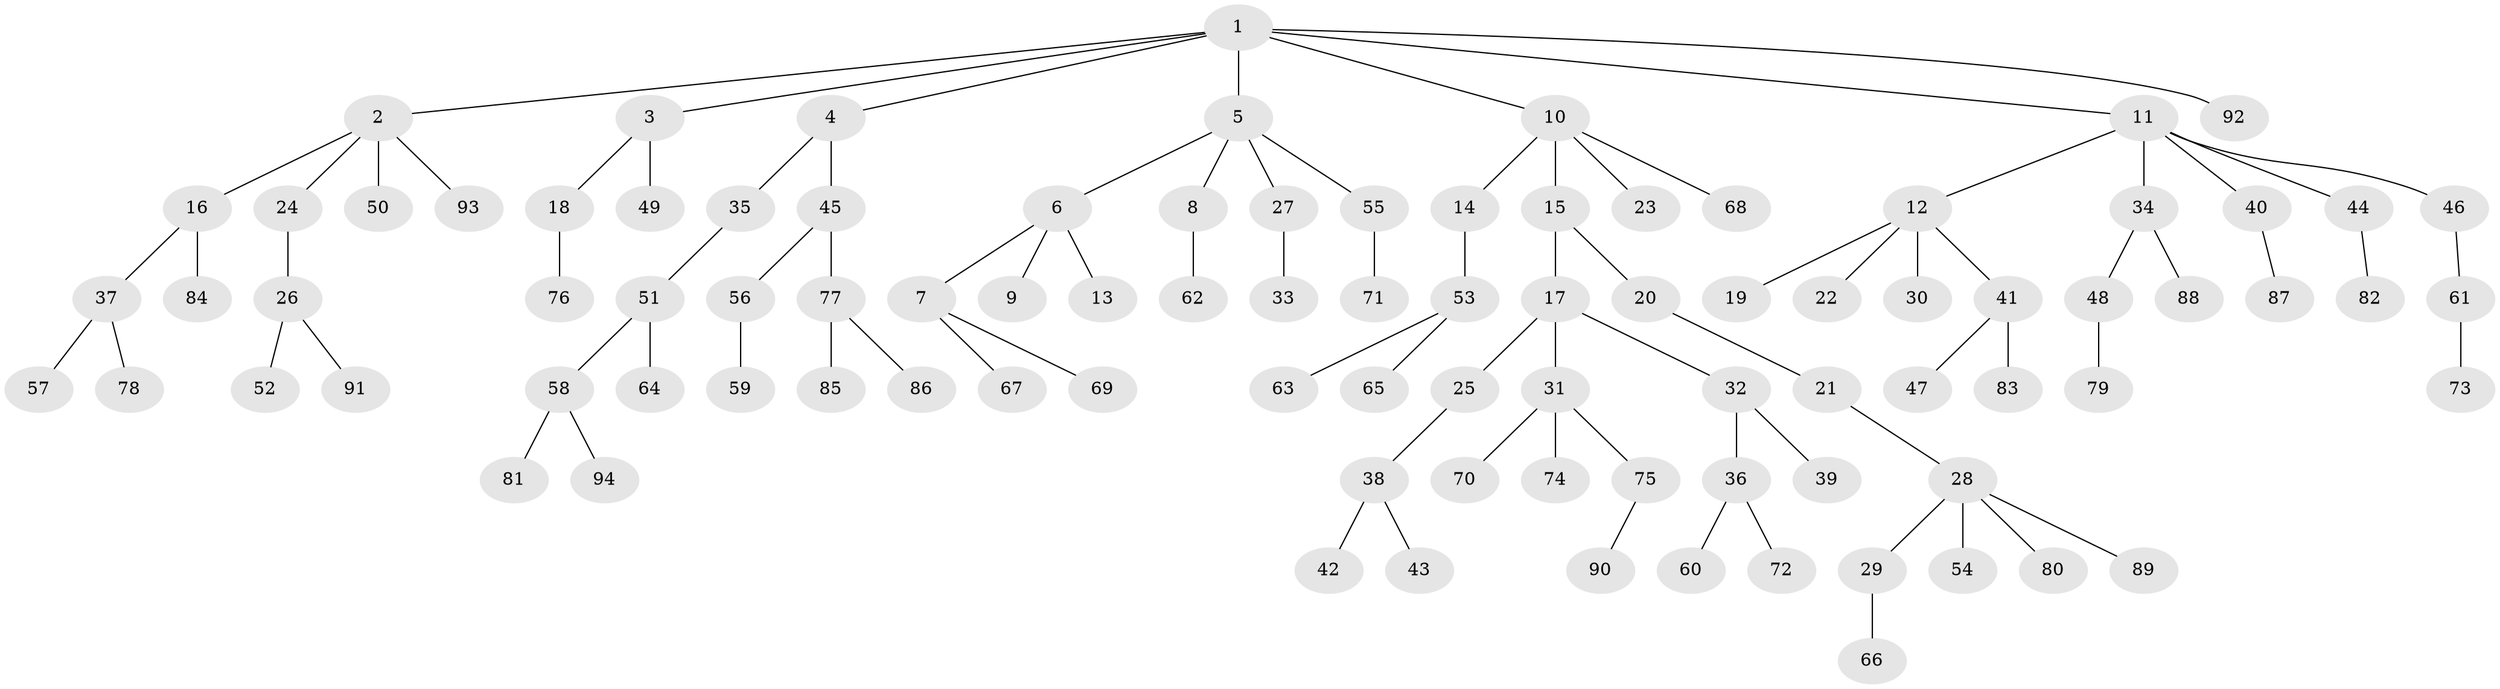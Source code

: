 // coarse degree distribution, {6: 0.030303030303030304, 4: 0.09090909090909091, 2: 0.18181818181818182, 3: 0.12121212121212122, 5: 0.030303030303030304, 1: 0.5454545454545454}
// Generated by graph-tools (version 1.1) at 2025/42/03/06/25 10:42:06]
// undirected, 94 vertices, 93 edges
graph export_dot {
graph [start="1"]
  node [color=gray90,style=filled];
  1;
  2;
  3;
  4;
  5;
  6;
  7;
  8;
  9;
  10;
  11;
  12;
  13;
  14;
  15;
  16;
  17;
  18;
  19;
  20;
  21;
  22;
  23;
  24;
  25;
  26;
  27;
  28;
  29;
  30;
  31;
  32;
  33;
  34;
  35;
  36;
  37;
  38;
  39;
  40;
  41;
  42;
  43;
  44;
  45;
  46;
  47;
  48;
  49;
  50;
  51;
  52;
  53;
  54;
  55;
  56;
  57;
  58;
  59;
  60;
  61;
  62;
  63;
  64;
  65;
  66;
  67;
  68;
  69;
  70;
  71;
  72;
  73;
  74;
  75;
  76;
  77;
  78;
  79;
  80;
  81;
  82;
  83;
  84;
  85;
  86;
  87;
  88;
  89;
  90;
  91;
  92;
  93;
  94;
  1 -- 2;
  1 -- 3;
  1 -- 4;
  1 -- 5;
  1 -- 10;
  1 -- 11;
  1 -- 92;
  2 -- 16;
  2 -- 24;
  2 -- 50;
  2 -- 93;
  3 -- 18;
  3 -- 49;
  4 -- 35;
  4 -- 45;
  5 -- 6;
  5 -- 8;
  5 -- 27;
  5 -- 55;
  6 -- 7;
  6 -- 9;
  6 -- 13;
  7 -- 67;
  7 -- 69;
  8 -- 62;
  10 -- 14;
  10 -- 15;
  10 -- 23;
  10 -- 68;
  11 -- 12;
  11 -- 34;
  11 -- 40;
  11 -- 44;
  11 -- 46;
  12 -- 19;
  12 -- 22;
  12 -- 30;
  12 -- 41;
  14 -- 53;
  15 -- 17;
  15 -- 20;
  16 -- 37;
  16 -- 84;
  17 -- 25;
  17 -- 31;
  17 -- 32;
  18 -- 76;
  20 -- 21;
  21 -- 28;
  24 -- 26;
  25 -- 38;
  26 -- 52;
  26 -- 91;
  27 -- 33;
  28 -- 29;
  28 -- 54;
  28 -- 80;
  28 -- 89;
  29 -- 66;
  31 -- 70;
  31 -- 74;
  31 -- 75;
  32 -- 36;
  32 -- 39;
  34 -- 48;
  34 -- 88;
  35 -- 51;
  36 -- 60;
  36 -- 72;
  37 -- 57;
  37 -- 78;
  38 -- 42;
  38 -- 43;
  40 -- 87;
  41 -- 47;
  41 -- 83;
  44 -- 82;
  45 -- 56;
  45 -- 77;
  46 -- 61;
  48 -- 79;
  51 -- 58;
  51 -- 64;
  53 -- 63;
  53 -- 65;
  55 -- 71;
  56 -- 59;
  58 -- 81;
  58 -- 94;
  61 -- 73;
  75 -- 90;
  77 -- 85;
  77 -- 86;
}
